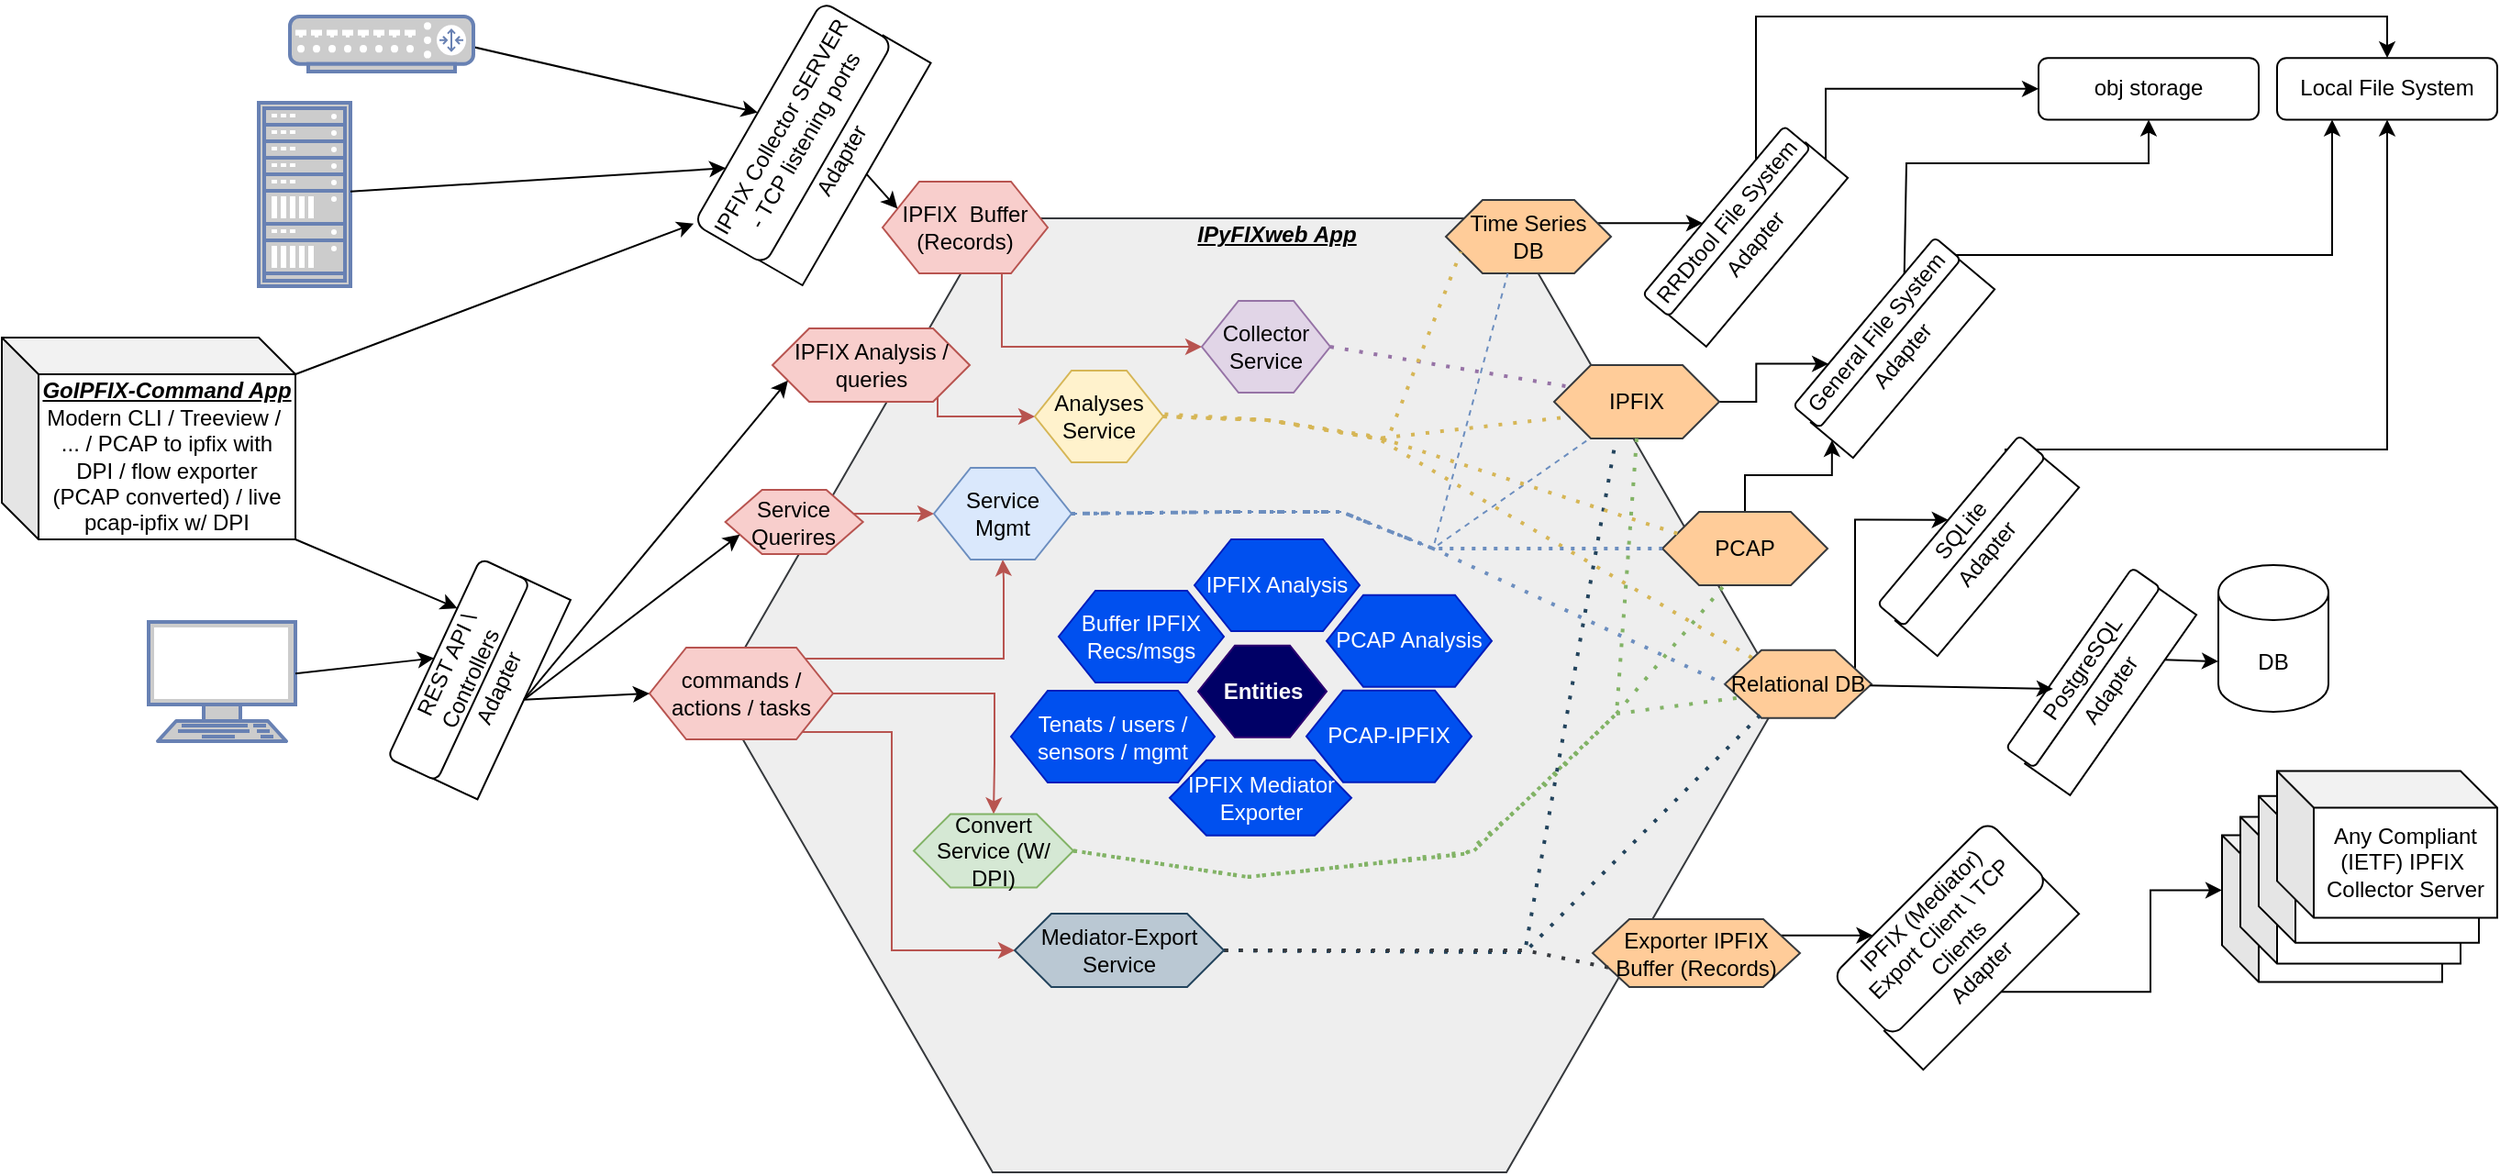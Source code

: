 <mxfile version="27.0.9">
  <diagram name="Page-1" id="kMJhnsyOK0foT4QRPClB">
    <mxGraphModel dx="3084" dy="875" grid="0" gridSize="10" guides="1" tooltips="1" connect="1" arrows="1" fold="1" page="0" pageScale="1" pageWidth="1100" pageHeight="850" math="0" shadow="0">
      <root>
        <mxCell id="0" />
        <mxCell id="1" parent="0" />
        <mxCell id="avQktaAOaLnj6YkO2QqU-61" style="edgeStyle=orthogonalEdgeStyle;rounded=0;orthogonalLoop=1;jettySize=auto;html=1;entryX=0.5;entryY=1;entryDx=0;entryDy=0;exitX=0.5;exitY=1;exitDx=0;exitDy=0;" parent="1" source="avQktaAOaLnj6YkO2QqU-45" target="avQktaAOaLnj6YkO2QqU-50" edge="1">
          <mxGeometry relative="1" as="geometry">
            <mxPoint x="51" y="246.29" as="targetPoint" />
            <Array as="points">
              <mxPoint x="4" y="308" />
              <mxPoint x="2" y="308" />
              <mxPoint x="2" y="246" />
              <mxPoint x="210" y="246" />
            </Array>
          </mxGeometry>
        </mxCell>
        <mxCell id="avQktaAOaLnj6YkO2QqU-56" style="edgeStyle=orthogonalEdgeStyle;rounded=0;orthogonalLoop=1;jettySize=auto;html=1;exitX=0.5;exitY=1;exitDx=0;exitDy=0;entryX=0;entryY=0.5;entryDx=0;entryDy=0;" parent="1" target="avQktaAOaLnj6YkO2QqU-49" edge="1">
          <mxGeometry relative="1" as="geometry">
            <Array as="points">
              <mxPoint x="-129" y="107" />
              <mxPoint x="-96" y="107" />
              <mxPoint x="-96" y="49" />
            </Array>
            <mxPoint x="-128.842" y="140.67" as="sourcePoint" />
            <mxPoint x="13.67" y="46.175" as="targetPoint" />
          </mxGeometry>
        </mxCell>
        <mxCell id="avQktaAOaLnj6YkO2QqU-94" style="edgeStyle=orthogonalEdgeStyle;rounded=0;orthogonalLoop=1;jettySize=auto;html=1;entryX=0.5;entryY=0;entryDx=0;entryDy=0;" parent="1" source="avQktaAOaLnj6YkO2QqU-41" target="avQktaAOaLnj6YkO2QqU-50" edge="1">
          <mxGeometry relative="1" as="geometry">
            <Array as="points">
              <mxPoint x="-134" y="10" />
              <mxPoint x="210" y="10" />
            </Array>
          </mxGeometry>
        </mxCell>
        <mxCell id="avQktaAOaLnj6YkO2QqU-95" style="edgeStyle=orthogonalEdgeStyle;rounded=0;orthogonalLoop=1;jettySize=auto;html=1;entryX=0.5;entryY=1;entryDx=0;entryDy=0;" parent="1" source="avQktaAOaLnj6YkO2QqU-33" target="avQktaAOaLnj6YkO2QqU-49" edge="1">
          <mxGeometry relative="1" as="geometry">
            <Array as="points">
              <mxPoint x="-52" y="90" />
              <mxPoint x="80" y="90" />
            </Array>
          </mxGeometry>
        </mxCell>
        <mxCell id="avQktaAOaLnj6YkO2QqU-55" style="edgeStyle=orthogonalEdgeStyle;rounded=0;orthogonalLoop=1;jettySize=auto;html=1;exitX=0.5;exitY=1;exitDx=0;exitDy=0;entryX=0.25;entryY=1;entryDx=0;entryDy=0;" parent="1" source="avQktaAOaLnj6YkO2QqU-33" target="avQktaAOaLnj6YkO2QqU-50" edge="1">
          <mxGeometry relative="1" as="geometry">
            <Array as="points">
              <mxPoint x="-42" y="140" />
              <mxPoint x="180" y="140" />
            </Array>
          </mxGeometry>
        </mxCell>
        <mxCell id="OZrybYWR_t_4S2gjD-Tn-4" value="" style="shape=hexagon;perimeter=hexagonPerimeter2;whiteSpace=wrap;html=1;fixedSize=1;size=150;fillColor=#eeeeee;strokeColor=#36393d;" parent="1" vertex="1">
          <mxGeometry x="-700" y="120" width="580" height="520" as="geometry" />
        </mxCell>
        <mxCell id="OZrybYWR_t_4S2gjD-Tn-13" value="" style="shape=hexagon;perimeter=hexagonPerimeter2;whiteSpace=wrap;html=1;fixedSize=1;fillColor=#000066;strokeColor=#2d0070;" parent="1" vertex="1">
          <mxGeometry x="-438" y="352.85" width="70" height="50" as="geometry" />
        </mxCell>
        <mxCell id="OZrybYWR_t_4S2gjD-Tn-16" value="&lt;b&gt;&lt;font style=&quot;color: light-dark(rgb(251, 249, 249), rgb(237, 237, 237));&quot;&gt;Entities&lt;/font&gt;&lt;/b&gt;" style="text;html=1;align=center;verticalAlign=middle;resizable=0;points=[];autosize=1;strokeColor=none;fillColor=none;" parent="1" vertex="1">
          <mxGeometry x="-438" y="362.85" width="70" height="30" as="geometry" />
        </mxCell>
        <mxCell id="avQktaAOaLnj6YkO2QqU-76" style="edgeStyle=orthogonalEdgeStyle;rounded=0;orthogonalLoop=1;jettySize=auto;html=1;exitX=0.5;exitY=0;exitDx=0;exitDy=0;entryX=0;entryY=0.5;entryDx=0;entryDy=0;fillColor=#f8cecc;strokeColor=#b85450;" parent="1" source="avQktaAOaLnj6YkO2QqU-4" target="avQktaAOaLnj6YkO2QqU-74" edge="1">
          <mxGeometry relative="1" as="geometry">
            <mxPoint x="-664" y="498.47" as="sourcePoint" />
            <mxPoint x="-632.205" y="300.22" as="targetPoint" />
            <Array as="points">
              <mxPoint x="-658" y="297" />
              <mxPoint x="-659" y="292" />
            </Array>
          </mxGeometry>
        </mxCell>
        <mxCell id="avQktaAOaLnj6YkO2QqU-4" value="Service Querires" style="shape=hexagon;perimeter=hexagonPerimeter2;whiteSpace=wrap;html=1;fixedSize=1;fillColor=#f8cecc;strokeColor=#b85450;" parent="1" vertex="1">
          <mxGeometry x="-695.67" y="268" width="75" height="35" as="geometry" />
        </mxCell>
        <mxCell id="avQktaAOaLnj6YkO2QqU-71" style="edgeStyle=orthogonalEdgeStyle;rounded=0;orthogonalLoop=1;jettySize=auto;html=1;entryX=0;entryY=0.5;entryDx=0;entryDy=0;fillColor=#f8cecc;strokeColor=#b85450;" parent="1" source="avQktaAOaLnj6YkO2QqU-5" target="avQktaAOaLnj6YkO2QqU-64" edge="1">
          <mxGeometry relative="1" as="geometry">
            <Array as="points">
              <mxPoint x="-545" y="190" />
            </Array>
          </mxGeometry>
        </mxCell>
        <mxCell id="avQktaAOaLnj6YkO2QqU-5" value="IPFIX&amp;nbsp; Buffer (Records)" style="shape=hexagon;perimeter=hexagonPerimeter2;whiteSpace=wrap;html=1;fixedSize=1;fillColor=#f8cecc;strokeColor=#b85450;" parent="1" vertex="1">
          <mxGeometry x="-610" y="100" width="90" height="50" as="geometry" />
        </mxCell>
        <mxCell id="avQktaAOaLnj6YkO2QqU-73" style="edgeStyle=orthogonalEdgeStyle;rounded=0;orthogonalLoop=1;jettySize=auto;html=1;fillColor=#f8cecc;strokeColor=#b85450;entryX=0.5;entryY=0;entryDx=0;entryDy=0;" parent="1" source="avQktaAOaLnj6YkO2QqU-6" target="avQktaAOaLnj6YkO2QqU-65" edge="1">
          <mxGeometry relative="1" as="geometry">
            <mxPoint x="-550" y="437" as="targetPoint" />
            <Array as="points">
              <mxPoint x="-549" y="379" />
              <mxPoint x="-549" y="417" />
              <mxPoint x="-549" y="417" />
            </Array>
          </mxGeometry>
        </mxCell>
        <mxCell id="avQktaAOaLnj6YkO2QqU-75" style="edgeStyle=orthogonalEdgeStyle;rounded=0;orthogonalLoop=1;jettySize=auto;html=1;exitX=1;exitY=0.75;exitDx=0;exitDy=0;entryX=0.5;entryY=1;entryDx=0;entryDy=0;fillColor=#f8cecc;strokeColor=#b85450;" parent="1" source="avQktaAOaLnj6YkO2QqU-6" target="avQktaAOaLnj6YkO2QqU-74" edge="1">
          <mxGeometry relative="1" as="geometry">
            <Array as="points">
              <mxPoint x="-660" y="389" />
              <mxPoint x="-660" y="360" />
              <mxPoint x="-544" y="360" />
              <mxPoint x="-544" y="317" />
            </Array>
          </mxGeometry>
        </mxCell>
        <mxCell id="rK8iww0qkZ8jp0wnqtzm-5" style="edgeStyle=orthogonalEdgeStyle;rounded=0;orthogonalLoop=1;jettySize=auto;html=1;entryX=0;entryY=0.5;entryDx=0;entryDy=0;fillColor=#f8cecc;strokeColor=#b85450;" parent="1" source="avQktaAOaLnj6YkO2QqU-6" target="rK8iww0qkZ8jp0wnqtzm-2" edge="1">
          <mxGeometry relative="1" as="geometry">
            <Array as="points">
              <mxPoint x="-605" y="400" />
              <mxPoint x="-605" y="519" />
            </Array>
          </mxGeometry>
        </mxCell>
        <mxCell id="avQktaAOaLnj6YkO2QqU-6" value="commands / actions / tasks" style="shape=hexagon;perimeter=hexagonPerimeter2;whiteSpace=wrap;html=1;fixedSize=1;fillColor=#f8cecc;strokeColor=#b85450;" parent="1" vertex="1">
          <mxGeometry x="-737" y="354" width="100" height="50" as="geometry" />
        </mxCell>
        <mxCell id="avQktaAOaLnj6YkO2QqU-72" style="edgeStyle=orthogonalEdgeStyle;rounded=0;orthogonalLoop=1;jettySize=auto;html=1;fillColor=#f8cecc;strokeColor=#b85450;entryX=0;entryY=0.5;entryDx=0;entryDy=0;" parent="1" source="avQktaAOaLnj6YkO2QqU-7" target="avQktaAOaLnj6YkO2QqU-63" edge="1">
          <mxGeometry relative="1" as="geometry">
            <Array as="points">
              <mxPoint x="-580" y="228" />
            </Array>
          </mxGeometry>
        </mxCell>
        <mxCell id="avQktaAOaLnj6YkO2QqU-7" value="IPFIX Analysis / queries" style="shape=hexagon;perimeter=hexagonPerimeter2;whiteSpace=wrap;html=1;fixedSize=1;fillColor=#f8cecc;strokeColor=#b85450;" parent="1" vertex="1">
          <mxGeometry x="-670" y="180" width="107.5" height="40" as="geometry" />
        </mxCell>
        <mxCell id="avQktaAOaLnj6YkO2QqU-10" value="" style="group;rotation=0;strokeColor=none;" parent="1" connectable="0" vertex="1">
          <mxGeometry x="-870.003" y="309.999" width="90.355" height="127.709" as="geometry" />
        </mxCell>
        <mxCell id="avQktaAOaLnj6YkO2QqU-8" value="Adapter" style="rounded=0;whiteSpace=wrap;html=1;rotation=-65;" parent="avQktaAOaLnj6YkO2QqU-10" vertex="1">
          <mxGeometry x="-9" y="51" width="120" height="30" as="geometry" />
        </mxCell>
        <mxCell id="avQktaAOaLnj6YkO2QqU-9" value="REST API \ Controllers&amp;nbsp;" style="rounded=1;whiteSpace=wrap;html=1;rotation=-65;" parent="avQktaAOaLnj6YkO2QqU-10" vertex="1">
          <mxGeometry x="-30.98" y="41.18" width="120" height="29.66" as="geometry" />
        </mxCell>
        <mxCell id="avQktaAOaLnj6YkO2QqU-11" value="" style="endArrow=classic;html=1;rounded=0;exitX=0.5;exitY=1;exitDx=0;exitDy=0;entryX=0;entryY=0.5;entryDx=0;entryDy=0;" parent="1" source="avQktaAOaLnj6YkO2QqU-8" target="avQktaAOaLnj6YkO2QqU-6" edge="1">
          <mxGeometry width="50" height="50" relative="1" as="geometry">
            <mxPoint x="-470" y="360" as="sourcePoint" />
            <mxPoint x="-420" y="310" as="targetPoint" />
          </mxGeometry>
        </mxCell>
        <mxCell id="avQktaAOaLnj6YkO2QqU-12" value="" style="endArrow=classic;html=1;rounded=0;entryX=0;entryY=0.75;entryDx=0;entryDy=0;exitX=0.5;exitY=1;exitDx=0;exitDy=0;" parent="1" source="avQktaAOaLnj6YkO2QqU-8" target="avQktaAOaLnj6YkO2QqU-7" edge="1">
          <mxGeometry width="50" height="50" relative="1" as="geometry">
            <mxPoint x="-470" y="360" as="sourcePoint" />
            <mxPoint x="-420" y="310" as="targetPoint" />
          </mxGeometry>
        </mxCell>
        <mxCell id="avQktaAOaLnj6YkO2QqU-13" value="" style="endArrow=classic;html=1;rounded=0;entryX=0;entryY=0.75;entryDx=0;entryDy=0;exitX=0.5;exitY=1;exitDx=0;exitDy=0;" parent="1" source="avQktaAOaLnj6YkO2QqU-8" target="avQktaAOaLnj6YkO2QqU-4" edge="1">
          <mxGeometry width="50" height="50" relative="1" as="geometry">
            <mxPoint x="-803" y="380" as="sourcePoint" />
            <mxPoint x="-420" y="310" as="targetPoint" />
          </mxGeometry>
        </mxCell>
        <mxCell id="avQktaAOaLnj6YkO2QqU-17" value="" style="group;rotation=30;strokeColor=none;" parent="1" connectable="0" vertex="1">
          <mxGeometry x="-680.65" y="22.42" width="91.96" height="120.67" as="geometry" />
        </mxCell>
        <mxCell id="avQktaAOaLnj6YkO2QqU-15" value="Adapter" style="rounded=0;whiteSpace=wrap;html=1;rotation=-60;" parent="avQktaAOaLnj6YkO2QqU-17" vertex="1">
          <mxGeometry x="-20.985" y="51.001" width="139.901" height="30.0" as="geometry" />
        </mxCell>
        <mxCell id="avQktaAOaLnj6YkO2QqU-16" value="IPFIX Collector SERVER - TCP listening ports" style="rounded=1;whiteSpace=wrap;html=1;rotation=-60;" parent="avQktaAOaLnj6YkO2QqU-17" vertex="1">
          <mxGeometry x="-47.94" y="28.75" width="139.9" height="44.63" as="geometry" />
        </mxCell>
        <mxCell id="avQktaAOaLnj6YkO2QqU-19" value="" style="endArrow=classic;html=1;rounded=0;exitX=1;exitY=0.5;exitDx=0;exitDy=0;exitPerimeter=0;entryX=0.5;entryY=0;entryDx=0;entryDy=0;" parent="1" target="avQktaAOaLnj6YkO2QqU-16" edge="1">
          <mxGeometry width="50" height="50" relative="1" as="geometry">
            <mxPoint x="-840.0" y="25" as="sourcePoint" />
            <mxPoint x="-650" y="280" as="targetPoint" />
          </mxGeometry>
        </mxCell>
        <mxCell id="avQktaAOaLnj6YkO2QqU-20" value="" style="fontColor=#0066CC;verticalAlign=top;verticalLabelPosition=bottom;labelPosition=center;align=center;html=1;outlineConnect=0;fillColor=#CCCCCC;strokeColor=#6881B3;gradientColor=none;gradientDirection=north;strokeWidth=2;shape=mxgraph.networks.rack;" parent="1" vertex="1">
          <mxGeometry x="-950" y="57" width="50" height="100" as="geometry" />
        </mxCell>
        <mxCell id="avQktaAOaLnj6YkO2QqU-21" value="" style="endArrow=classic;html=1;rounded=0;entryX=0.25;entryY=0;entryDx=0;entryDy=0;" parent="1" source="avQktaAOaLnj6YkO2QqU-20" target="avQktaAOaLnj6YkO2QqU-16" edge="1">
          <mxGeometry width="50" height="50" relative="1" as="geometry">
            <mxPoint x="-700" y="330" as="sourcePoint" />
            <mxPoint x="-650" y="280" as="targetPoint" />
          </mxGeometry>
        </mxCell>
        <mxCell id="avQktaAOaLnj6YkO2QqU-22" value="" style="fontColor=#0066CC;verticalAlign=top;verticalLabelPosition=bottom;labelPosition=center;align=center;html=1;outlineConnect=0;fillColor=#CCCCCC;strokeColor=#6881B3;gradientColor=none;gradientDirection=north;strokeWidth=2;shape=mxgraph.networks.terminal;" parent="1" vertex="1">
          <mxGeometry x="-1010" y="340" width="80" height="65" as="geometry" />
        </mxCell>
        <mxCell id="avQktaAOaLnj6YkO2QqU-23" value="" style="endArrow=classic;html=1;rounded=0;entryX=0.5;entryY=0;entryDx=0;entryDy=0;" parent="1" source="avQktaAOaLnj6YkO2QqU-22" target="avQktaAOaLnj6YkO2QqU-9" edge="1">
          <mxGeometry width="50" height="50" relative="1" as="geometry">
            <mxPoint x="-700" y="330" as="sourcePoint" />
            <mxPoint x="-650" y="280" as="targetPoint" />
          </mxGeometry>
        </mxCell>
        <mxCell id="avQktaAOaLnj6YkO2QqU-24" value="" style="endArrow=classic;html=1;rounded=0;exitX=0.5;exitY=1;exitDx=0;exitDy=0;entryX=0;entryY=0.25;entryDx=0;entryDy=0;" parent="1" source="avQktaAOaLnj6YkO2QqU-15" target="avQktaAOaLnj6YkO2QqU-5" edge="1">
          <mxGeometry width="50" height="50" relative="1" as="geometry">
            <mxPoint x="-700" y="330" as="sourcePoint" />
            <mxPoint x="-650" y="280" as="targetPoint" />
          </mxGeometry>
        </mxCell>
        <mxCell id="avQktaAOaLnj6YkO2QqU-25" value="&lt;b&gt;&lt;u&gt;&lt;i&gt;GoIPFIX-Command App&lt;/i&gt;&lt;/u&gt;&lt;/b&gt; Modern CLI / Treeview /&amp;nbsp;&lt;div&gt;... / PCAP to ipfix with DPI / flow exporter (PCAP converted) / live pcap-ipfix w/ DPI&lt;/div&gt;" style="shape=cube;whiteSpace=wrap;html=1;boundedLbl=1;backgroundOutline=1;darkOpacity=0.05;darkOpacity2=0.1;" parent="1" vertex="1">
          <mxGeometry x="-1090" y="185" width="160" height="110" as="geometry" />
        </mxCell>
        <mxCell id="avQktaAOaLnj6YkO2QqU-26" value="" style="endArrow=classic;html=1;rounded=0;exitX=1;exitY=1;exitDx=0;exitDy=0;exitPerimeter=0;entryX=0.75;entryY=0;entryDx=0;entryDy=0;" parent="1" source="avQktaAOaLnj6YkO2QqU-25" target="avQktaAOaLnj6YkO2QqU-9" edge="1">
          <mxGeometry width="50" height="50" relative="1" as="geometry">
            <mxPoint x="-700" y="330" as="sourcePoint" />
            <mxPoint x="-650" y="280" as="targetPoint" />
          </mxGeometry>
        </mxCell>
        <mxCell id="avQktaAOaLnj6YkO2QqU-27" value="" style="endArrow=classic;html=1;rounded=0;exitX=0;exitY=0;exitDx=160;exitDy=20;exitPerimeter=0;entryX=0;entryY=0;entryDx=0;entryDy=0;" parent="1" source="avQktaAOaLnj6YkO2QqU-25" target="avQktaAOaLnj6YkO2QqU-16" edge="1">
          <mxGeometry width="50" height="50" relative="1" as="geometry">
            <mxPoint x="-700" y="330" as="sourcePoint" />
            <mxPoint x="-650" y="280" as="targetPoint" />
          </mxGeometry>
        </mxCell>
        <mxCell id="avQktaAOaLnj6YkO2QqU-47" style="edgeStyle=orthogonalEdgeStyle;rounded=0;orthogonalLoop=1;jettySize=auto;html=1;entryX=0.5;entryY=0;entryDx=0;entryDy=0;" parent="1" source="avQktaAOaLnj6YkO2QqU-28" target="avQktaAOaLnj6YkO2QqU-46" edge="1">
          <mxGeometry relative="1" as="geometry">
            <Array as="points">
              <mxPoint x="-80" y="284" />
            </Array>
          </mxGeometry>
        </mxCell>
        <mxCell id="avQktaAOaLnj6YkO2QqU-43" style="edgeStyle=orthogonalEdgeStyle;rounded=0;orthogonalLoop=1;jettySize=auto;html=1;" parent="1" source="avQktaAOaLnj6YkO2QqU-29" target="avQktaAOaLnj6YkO2QqU-42" edge="1">
          <mxGeometry relative="1" as="geometry">
            <Array as="points">
              <mxPoint x="-200" y="120" />
              <mxPoint x="-200" y="120" />
            </Array>
          </mxGeometry>
        </mxCell>
        <mxCell id="avQktaAOaLnj6YkO2QqU-28" value="Relational DB" style="shape=hexagon;perimeter=hexagonPerimeter2;whiteSpace=wrap;html=1;fixedSize=1;fillColor=#ffcc99;strokeColor=#36393d;" parent="1" vertex="1">
          <mxGeometry x="-151" y="355.35" width="80" height="37" as="geometry" />
        </mxCell>
        <mxCell id="avQktaAOaLnj6YkO2QqU-29" value="Time Series&lt;div&gt;DB&lt;/div&gt;" style="shape=hexagon;perimeter=hexagonPerimeter2;whiteSpace=wrap;html=1;fixedSize=1;fillColor=#ffcc99;strokeColor=#36393d;" parent="1" vertex="1">
          <mxGeometry x="-303" y="110" width="90" height="40" as="geometry" />
        </mxCell>
        <mxCell id="avQktaAOaLnj6YkO2QqU-39" style="edgeStyle=orthogonalEdgeStyle;rounded=0;orthogonalLoop=1;jettySize=auto;html=1;entryX=0.25;entryY=0;entryDx=0;entryDy=0;" parent="1" source="avQktaAOaLnj6YkO2QqU-30" target="avQktaAOaLnj6YkO2QqU-34" edge="1">
          <mxGeometry relative="1" as="geometry" />
        </mxCell>
        <mxCell id="avQktaAOaLnj6YkO2QqU-30" value="IPFIX" style="shape=hexagon;perimeter=hexagonPerimeter2;whiteSpace=wrap;html=1;fixedSize=1;fillColor=#ffcc99;strokeColor=#36393d;" parent="1" vertex="1">
          <mxGeometry x="-244" y="200" width="90" height="40" as="geometry" />
        </mxCell>
        <mxCell id="avQktaAOaLnj6YkO2QqU-37" style="edgeStyle=orthogonalEdgeStyle;rounded=0;orthogonalLoop=1;jettySize=auto;html=1;entryX=0;entryY=0.5;entryDx=0;entryDy=0;" parent="1" source="avQktaAOaLnj6YkO2QqU-31" target="avQktaAOaLnj6YkO2QqU-33" edge="1">
          <mxGeometry relative="1" as="geometry">
            <mxPoint x="-60" y="220" as="targetPoint" />
          </mxGeometry>
        </mxCell>
        <mxCell id="avQktaAOaLnj6YkO2QqU-31" value="PCAP" style="shape=hexagon;perimeter=hexagonPerimeter2;whiteSpace=wrap;html=1;fixedSize=1;fillColor=#ffcc99;strokeColor=#36393d;" parent="1" vertex="1">
          <mxGeometry x="-185" y="280" width="90" height="40" as="geometry" />
        </mxCell>
        <mxCell id="avQktaAOaLnj6YkO2QqU-40" value="" style="group;rotation=15;strokeColor=none;" parent="1" connectable="0" vertex="1">
          <mxGeometry x="-186.003" y="66.289" width="90.355" height="127.709" as="geometry" />
        </mxCell>
        <mxCell id="avQktaAOaLnj6YkO2QqU-41" value="Adapter" style="rounded=0;whiteSpace=wrap;html=1;rotation=-50;" parent="avQktaAOaLnj6YkO2QqU-40" vertex="1">
          <mxGeometry x="-8" y="53" width="120" height="30" as="geometry" />
        </mxCell>
        <mxCell id="avQktaAOaLnj6YkO2QqU-42" value="RRDtool File System" style="rounded=1;whiteSpace=wrap;html=1;rotation=-50;" parent="avQktaAOaLnj6YkO2QqU-40" vertex="1">
          <mxGeometry x="-24" y="46" width="120" height="18.66" as="geometry" />
        </mxCell>
        <mxCell id="avQktaAOaLnj6YkO2QqU-32" value="" style="group;rotation=15;strokeColor=none;" parent="1" connectable="0" vertex="1">
          <mxGeometry x="-104.003" y="126.999" width="90.355" height="127.709" as="geometry" />
        </mxCell>
        <mxCell id="avQktaAOaLnj6YkO2QqU-33" value="Adapter" style="rounded=0;whiteSpace=wrap;html=1;rotation=-50;" parent="avQktaAOaLnj6YkO2QqU-32" vertex="1">
          <mxGeometry x="-10" y="53" width="120" height="30" as="geometry" />
        </mxCell>
        <mxCell id="avQktaAOaLnj6YkO2QqU-34" value="General File System" style="rounded=1;whiteSpace=wrap;html=1;rotation=-50;" parent="avQktaAOaLnj6YkO2QqU-32" vertex="1">
          <mxGeometry x="-24" y="46" width="120" height="18.66" as="geometry" />
        </mxCell>
        <mxCell id="avQktaAOaLnj6YkO2QqU-44" value="" style="group;rotation=15;strokeColor=none;" parent="1" connectable="0" vertex="1">
          <mxGeometry x="-58.003" y="234.999" width="90.355" height="127.709" as="geometry" />
        </mxCell>
        <mxCell id="avQktaAOaLnj6YkO2QqU-45" value="Adapter" style="rounded=0;whiteSpace=wrap;html=1;rotation=-50;" parent="avQktaAOaLnj6YkO2QqU-44" vertex="1">
          <mxGeometry x="-10" y="53" width="120" height="30" as="geometry" />
        </mxCell>
        <mxCell id="avQktaAOaLnj6YkO2QqU-46" value="SQLite" style="rounded=1;whiteSpace=wrap;html=1;rotation=-50;" parent="avQktaAOaLnj6YkO2QqU-44" vertex="1">
          <mxGeometry x="-24" y="46" width="120" height="18.66" as="geometry" />
        </mxCell>
        <mxCell id="avQktaAOaLnj6YkO2QqU-49" value="&lt;div&gt;&lt;span style=&quot;background-color: transparent; color: light-dark(rgb(0, 0, 0), rgb(255, 255, 255));&quot;&gt;obj storage&lt;/span&gt;&lt;/div&gt;" style="rounded=1;whiteSpace=wrap;html=1;" parent="1" vertex="1">
          <mxGeometry x="20" y="32.58" width="120" height="33.71" as="geometry" />
        </mxCell>
        <mxCell id="avQktaAOaLnj6YkO2QqU-50" value="Local File System" style="rounded=1;whiteSpace=wrap;html=1;" parent="1" vertex="1">
          <mxGeometry x="150" y="32.58" width="120" height="33.71" as="geometry" />
        </mxCell>
        <mxCell id="avQktaAOaLnj6YkO2QqU-63" value="Analyses Service" style="shape=hexagon;perimeter=hexagonPerimeter2;whiteSpace=wrap;html=1;fixedSize=1;fillColor=#fff2cc;strokeColor=#d6b656;" parent="1" vertex="1">
          <mxGeometry x="-527" y="203" width="70" height="50" as="geometry" />
        </mxCell>
        <mxCell id="avQktaAOaLnj6YkO2QqU-64" value="Collector Service" style="shape=hexagon;perimeter=hexagonPerimeter2;whiteSpace=wrap;html=1;fixedSize=1;fillColor=#e1d5e7;strokeColor=#9673a6;" parent="1" vertex="1">
          <mxGeometry x="-436" y="165" width="70" height="50" as="geometry" />
        </mxCell>
        <mxCell id="avQktaAOaLnj6YkO2QqU-65" value="Convert Service (W/ DPI)" style="shape=hexagon;perimeter=hexagonPerimeter2;whiteSpace=wrap;html=1;fixedSize=1;fillColor=#d5e8d4;strokeColor=#82b366;" parent="1" vertex="1">
          <mxGeometry x="-593" y="444.71" width="87" height="40" as="geometry" />
        </mxCell>
        <mxCell id="avQktaAOaLnj6YkO2QqU-67" value="Buffer IPFIX Recs/msgs" style="shape=hexagon;perimeter=hexagonPerimeter2;whiteSpace=wrap;html=1;fixedSize=1;fillColor=#0050ef;strokeColor=#001DBC;fontColor=#ffffff;" parent="1" vertex="1">
          <mxGeometry x="-514" y="323" width="90" height="50" as="geometry" />
        </mxCell>
        <mxCell id="avQktaAOaLnj6YkO2QqU-68" value="IPFIX Analysis" style="shape=hexagon;perimeter=hexagonPerimeter2;whiteSpace=wrap;html=1;fixedSize=1;fillColor=#0050ef;strokeColor=#001DBC;fontColor=#ffffff;" parent="1" vertex="1">
          <mxGeometry x="-440" y="295" width="90" height="50" as="geometry" />
        </mxCell>
        <mxCell id="avQktaAOaLnj6YkO2QqU-69" value="PCAP-IPFIX" style="shape=hexagon;perimeter=hexagonPerimeter2;whiteSpace=wrap;html=1;fixedSize=1;fillColor=#0050ef;strokeColor=#001DBC;fontColor=#ffffff;" parent="1" vertex="1">
          <mxGeometry x="-379" y="377.35" width="90" height="50" as="geometry" />
        </mxCell>
        <mxCell id="avQktaAOaLnj6YkO2QqU-74" value="Service Mgmt" style="shape=hexagon;perimeter=hexagonPerimeter2;whiteSpace=wrap;html=1;fixedSize=1;fillColor=#dae8fc;strokeColor=#6c8ebf;" parent="1" vertex="1">
          <mxGeometry x="-582" y="256" width="75" height="50" as="geometry" />
        </mxCell>
        <mxCell id="avQktaAOaLnj6YkO2QqU-83" value="" style="endArrow=none;dashed=1;html=1;dashPattern=1 3;strokeWidth=2;rounded=0;exitX=1;exitY=0.5;exitDx=0;exitDy=0;entryX=0;entryY=0.25;entryDx=0;entryDy=0;fillColor=#e1d5e7;strokeColor=#9673a6;" parent="1" source="avQktaAOaLnj6YkO2QqU-64" target="avQktaAOaLnj6YkO2QqU-30" edge="1">
          <mxGeometry width="50" height="50" relative="1" as="geometry">
            <mxPoint x="-350" y="290" as="sourcePoint" />
            <mxPoint x="-300" y="240" as="targetPoint" />
            <Array as="points" />
          </mxGeometry>
        </mxCell>
        <mxCell id="avQktaAOaLnj6YkO2QqU-86" value="" style="endArrow=none;dashed=1;html=1;dashPattern=1 3;strokeWidth=2;rounded=0;entryX=0;entryY=0.75;entryDx=0;entryDy=0;fillColor=#fff2cc;strokeColor=#d6b656;exitX=1.01;exitY=0.475;exitDx=0;exitDy=0;exitPerimeter=0;" parent="1" source="avQktaAOaLnj6YkO2QqU-63" target="avQktaAOaLnj6YkO2QqU-29" edge="1">
          <mxGeometry width="50" height="50" relative="1" as="geometry">
            <mxPoint x="-480" y="220" as="sourcePoint" />
            <mxPoint x="-230" y="190" as="targetPoint" />
            <Array as="points">
              <mxPoint x="-400" y="230" />
              <mxPoint x="-335" y="241" />
            </Array>
          </mxGeometry>
        </mxCell>
        <mxCell id="avQktaAOaLnj6YkO2QqU-87" value="Tenats / users / sensors / mgmt" style="shape=hexagon;perimeter=hexagonPerimeter2;whiteSpace=wrap;html=1;fixedSize=1;fillColor=#0050ef;strokeColor=#001DBC;fontColor=#ffffff;" parent="1" vertex="1">
          <mxGeometry x="-540" y="377.5" width="111" height="50" as="geometry" />
        </mxCell>
        <mxCell id="avQktaAOaLnj6YkO2QqU-88" value="" style="endArrow=none;dashed=1;html=1;dashPattern=1 3;strokeWidth=2;rounded=0;exitX=1;exitY=0.5;exitDx=0;exitDy=0;entryX=0;entryY=0.75;entryDx=0;entryDy=0;fillColor=#fff2cc;strokeColor=#d6b656;" parent="1" source="avQktaAOaLnj6YkO2QqU-63" target="avQktaAOaLnj6YkO2QqU-30" edge="1">
          <mxGeometry width="50" height="50" relative="1" as="geometry">
            <mxPoint x="-400" y="390" as="sourcePoint" />
            <mxPoint x="-350" y="340" as="targetPoint" />
            <Array as="points">
              <mxPoint x="-400" y="230" />
              <mxPoint x="-340" y="240" />
            </Array>
          </mxGeometry>
        </mxCell>
        <mxCell id="avQktaAOaLnj6YkO2QqU-89" value="" style="endArrow=none;dashed=1;html=1;dashPattern=1 3;strokeWidth=2;rounded=0;entryX=1;entryY=0.5;entryDx=0;entryDy=0;exitX=0.185;exitY=0.112;exitDx=0;exitDy=0;fillColor=#fff2cc;strokeColor=#d6b656;exitPerimeter=0;" parent="1" source="avQktaAOaLnj6YkO2QqU-28" target="avQktaAOaLnj6YkO2QqU-63" edge="1">
          <mxGeometry width="50" height="50" relative="1" as="geometry">
            <mxPoint x="-300" y="330" as="sourcePoint" />
            <mxPoint x="-250" y="280" as="targetPoint" />
            <Array as="points">
              <mxPoint x="-340" y="240" />
              <mxPoint x="-400" y="230" />
            </Array>
          </mxGeometry>
        </mxCell>
        <mxCell id="avQktaAOaLnj6YkO2QqU-91" value="" style="endArrow=none;dashed=1;html=1;dashPattern=1 3;strokeWidth=2;rounded=0;exitX=1;exitY=0.5;exitDx=0;exitDy=0;entryX=0;entryY=0.75;entryDx=0;entryDy=0;fillColor=#d5e8d4;strokeColor=#82b366;" parent="1" source="avQktaAOaLnj6YkO2QqU-65" target="avQktaAOaLnj6YkO2QqU-28" edge="1">
          <mxGeometry width="50" height="50" relative="1" as="geometry">
            <mxPoint x="-470" y="340" as="sourcePoint" />
            <mxPoint x="-420" y="290" as="targetPoint" />
            <Array as="points">
              <mxPoint x="-410" y="479" />
              <mxPoint x="-288" y="465" />
              <mxPoint x="-210" y="390" />
            </Array>
          </mxGeometry>
        </mxCell>
        <mxCell id="avQktaAOaLnj6YkO2QqU-92" value="" style="endArrow=none;dashed=1;html=1;dashPattern=1 3;strokeWidth=2;rounded=0;entryX=0.375;entryY=1;entryDx=0;entryDy=0;exitX=1;exitY=0.5;exitDx=0;exitDy=0;fillColor=#d5e8d4;strokeColor=#82b366;" parent="1" source="avQktaAOaLnj6YkO2QqU-65" target="avQktaAOaLnj6YkO2QqU-31" edge="1">
          <mxGeometry width="50" height="50" relative="1" as="geometry">
            <mxPoint x="-282" y="410" as="sourcePoint" />
            <mxPoint x="-232" y="360" as="targetPoint" />
            <Array as="points">
              <mxPoint x="-412" y="479" />
              <mxPoint x="-293" y="467" />
              <mxPoint x="-249" y="429" />
              <mxPoint x="-210" y="390" />
            </Array>
          </mxGeometry>
        </mxCell>
        <mxCell id="avQktaAOaLnj6YkO2QqU-93" value="" style="endArrow=none;dashed=1;html=1;dashPattern=1 3;strokeWidth=2;rounded=0;exitX=0.5;exitY=1;exitDx=0;exitDy=0;entryX=1;entryY=0.5;entryDx=0;entryDy=0;fillColor=#d5e8d4;strokeColor=#82b366;" parent="1" source="avQktaAOaLnj6YkO2QqU-30" target="avQktaAOaLnj6YkO2QqU-65" edge="1">
          <mxGeometry width="50" height="50" relative="1" as="geometry">
            <mxPoint x="-470" y="340" as="sourcePoint" />
            <mxPoint x="-420" y="290" as="targetPoint" />
            <Array as="points">
              <mxPoint x="-210" y="390" />
              <mxPoint x="-289" y="466" />
              <mxPoint x="-411" y="479" />
            </Array>
          </mxGeometry>
        </mxCell>
        <mxCell id="avQktaAOaLnj6YkO2QqU-96" value="" style="endArrow=none;dashed=1;html=1;dashPattern=1 3;strokeWidth=2;rounded=0;exitX=1;exitY=0.5;exitDx=0;exitDy=0;entryX=0;entryY=0.5;entryDx=0;entryDy=0;fillColor=#dae8fc;strokeColor=#6c8ebf;" parent="1" source="avQktaAOaLnj6YkO2QqU-74" target="avQktaAOaLnj6YkO2QqU-28" edge="1">
          <mxGeometry width="50" height="50" relative="1" as="geometry">
            <mxPoint x="-390" y="340" as="sourcePoint" />
            <mxPoint x="-340" y="290" as="targetPoint" />
            <Array as="points">
              <mxPoint x="-420" y="280" />
              <mxPoint x="-360" y="280" />
              <mxPoint x="-310" y="300" />
            </Array>
          </mxGeometry>
        </mxCell>
        <mxCell id="avQktaAOaLnj6YkO2QqU-97" value="" style="endArrow=none;dashed=1;html=1;strokeWidth=2;rounded=0;exitX=1;exitY=0.5;exitDx=0;exitDy=0;entryX=0;entryY=0.5;entryDx=0;entryDy=0;fillColor=#dae8fc;strokeColor=#6c8ebf;dashPattern=1 2;" parent="1" source="avQktaAOaLnj6YkO2QqU-74" target="avQktaAOaLnj6YkO2QqU-31" edge="1">
          <mxGeometry width="50" height="50" relative="1" as="geometry">
            <mxPoint x="-620" y="220" as="sourcePoint" />
            <mxPoint x="-570" y="170" as="targetPoint" />
            <Array as="points">
              <mxPoint x="-420" y="280" />
              <mxPoint x="-360" y="280" />
              <mxPoint x="-310" y="300" />
            </Array>
          </mxGeometry>
        </mxCell>
        <mxCell id="avQktaAOaLnj6YkO2QqU-98" value="" style="endArrow=none;dashed=1;html=1;rounded=0;entryX=0.375;entryY=1;entryDx=0;entryDy=0;exitX=1;exitY=0.5;exitDx=0;exitDy=0;fillColor=#dae8fc;strokeColor=#6c8ebf;" parent="1" source="avQktaAOaLnj6YkO2QqU-74" target="avQktaAOaLnj6YkO2QqU-29" edge="1">
          <mxGeometry width="50" height="50" relative="1" as="geometry">
            <mxPoint x="-320" y="180" as="sourcePoint" />
            <mxPoint x="-270" y="130" as="targetPoint" />
            <Array as="points">
              <mxPoint x="-420" y="280" />
              <mxPoint x="-360" y="280" />
              <mxPoint x="-310" y="300" />
            </Array>
          </mxGeometry>
        </mxCell>
        <mxCell id="avQktaAOaLnj6YkO2QqU-99" value="" style="endArrow=none;dashed=1;html=1;rounded=0;entryX=0.2;entryY=1.025;entryDx=0;entryDy=0;entryPerimeter=0;exitX=1;exitY=0.5;exitDx=0;exitDy=0;fillColor=#dae8fc;strokeColor=#6c8ebf;" parent="1" source="avQktaAOaLnj6YkO2QqU-74" target="avQktaAOaLnj6YkO2QqU-30" edge="1">
          <mxGeometry width="50" height="50" relative="1" as="geometry">
            <mxPoint x="-440" y="290" as="sourcePoint" />
            <mxPoint x="-390" y="240" as="targetPoint" />
            <Array as="points">
              <mxPoint x="-420" y="280" />
              <mxPoint x="-360" y="280" />
              <mxPoint x="-310" y="300" />
            </Array>
          </mxGeometry>
        </mxCell>
        <mxCell id="avQktaAOaLnj6YkO2QqU-100" value="PCAP Analysis" style="shape=hexagon;perimeter=hexagonPerimeter2;whiteSpace=wrap;html=1;fixedSize=1;fillColor=#0050ef;strokeColor=#001DBC;fontColor=#ffffff;" parent="1" vertex="1">
          <mxGeometry x="-368" y="325.35" width="90" height="50" as="geometry" />
        </mxCell>
        <mxCell id="rK8iww0qkZ8jp0wnqtzm-1" value="IPFIX Mediator&lt;div&gt;&lt;font style=&quot;color: rgb(255, 255, 255);&quot;&gt;Exporter&lt;/font&gt;&lt;/div&gt;" style="shape=hexagon;perimeter=hexagonPerimeter2;whiteSpace=wrap;html=1;fixedSize=1;fillColor=#0050ef;strokeColor=#001DBC;fontColor=#ffffff;" parent="1" vertex="1">
          <mxGeometry x="-453.5" y="415.35" width="99" height="41" as="geometry" />
        </mxCell>
        <mxCell id="rK8iww0qkZ8jp0wnqtzm-2" value="Mediator-Export Service" style="shape=hexagon;perimeter=hexagonPerimeter2;whiteSpace=wrap;html=1;fixedSize=1;fillColor=#bac8d3;strokeColor=#23445d;" parent="1" vertex="1">
          <mxGeometry x="-538" y="499" width="114" height="40" as="geometry" />
        </mxCell>
        <mxCell id="rK8iww0qkZ8jp0wnqtzm-3" value="" style="endArrow=none;dashed=1;html=1;dashPattern=1 3;strokeWidth=2;rounded=0;entryX=0.375;entryY=1;entryDx=0;entryDy=0;exitX=1;exitY=0.5;exitDx=0;exitDy=0;fillColor=#bac8d3;strokeColor=#23445d;" parent="1" source="rK8iww0qkZ8jp0wnqtzm-2" target="avQktaAOaLnj6YkO2QqU-30" edge="1">
          <mxGeometry width="50" height="50" relative="1" as="geometry">
            <mxPoint x="-269" y="297.27" as="sourcePoint" />
            <mxPoint x="-219" y="247.27" as="targetPoint" />
            <Array as="points">
              <mxPoint x="-260" y="520" />
            </Array>
          </mxGeometry>
        </mxCell>
        <mxCell id="rK8iww0qkZ8jp0wnqtzm-4" value="" style="endArrow=none;dashed=1;html=1;dashPattern=1 3;strokeWidth=2;rounded=0;entryX=0.242;entryY=0.957;entryDx=0;entryDy=0;entryPerimeter=0;exitX=1;exitY=0.5;exitDx=0;exitDy=0;fillColor=#bac8d3;strokeColor=#23445d;" parent="1" source="rK8iww0qkZ8jp0wnqtzm-2" target="avQktaAOaLnj6YkO2QqU-28" edge="1">
          <mxGeometry width="50" height="50" relative="1" as="geometry">
            <mxPoint x="-197" y="453.35" as="sourcePoint" />
            <mxPoint x="-147" y="403.35" as="targetPoint" />
            <Array as="points">
              <mxPoint x="-260" y="520" />
            </Array>
          </mxGeometry>
        </mxCell>
        <mxCell id="rK8iww0qkZ8jp0wnqtzm-11" style="edgeStyle=orthogonalEdgeStyle;rounded=0;orthogonalLoop=1;jettySize=auto;html=1;" parent="1" source="rK8iww0qkZ8jp0wnqtzm-6" target="rK8iww0qkZ8jp0wnqtzm-9" edge="1">
          <mxGeometry relative="1" as="geometry">
            <Array as="points">
              <mxPoint x="-80" y="521" />
              <mxPoint x="-80" y="521" />
            </Array>
          </mxGeometry>
        </mxCell>
        <mxCell id="rK8iww0qkZ8jp0wnqtzm-6" value="Exporter IPFIX Buffer (Records)" style="shape=hexagon;perimeter=hexagonPerimeter2;whiteSpace=wrap;html=1;fixedSize=1;fillColor=#ffcc99;strokeColor=#36393d;" parent="1" vertex="1">
          <mxGeometry x="-223" y="502" width="113" height="37" as="geometry" />
        </mxCell>
        <mxCell id="rK8iww0qkZ8jp0wnqtzm-7" value="" style="group;rotation=45;strokeColor=none;" parent="1" connectable="0" vertex="1">
          <mxGeometry x="-50" y="460" width="76.4" height="120.669" as="geometry" />
        </mxCell>
        <mxCell id="rK8iww0qkZ8jp0wnqtzm-8" value="Adapter" style="rounded=0;whiteSpace=wrap;html=1;rotation=-45;" parent="rK8iww0qkZ8jp0wnqtzm-7" vertex="1">
          <mxGeometry x="-21" y="56" width="120" height="30" as="geometry" />
        </mxCell>
        <mxCell id="rK8iww0qkZ8jp0wnqtzm-9" value="IPFIX (Mediator) Export Client \ TCP Clients" style="rounded=1;whiteSpace=wrap;html=1;rotation=-45;" parent="rK8iww0qkZ8jp0wnqtzm-7" vertex="1">
          <mxGeometry x="-43.6" y="23.9" width="120" height="46.66" as="geometry" />
        </mxCell>
        <mxCell id="rK8iww0qkZ8jp0wnqtzm-10" value="" style="endArrow=none;dashed=1;html=1;dashPattern=1 3;strokeWidth=2;rounded=0;entryX=1;entryY=0.5;entryDx=0;entryDy=0;exitX=0;exitY=0.75;exitDx=0;exitDy=0;fillColor=#eeeeee;strokeColor=#36393d;" parent="1" source="rK8iww0qkZ8jp0wnqtzm-6" target="rK8iww0qkZ8jp0wnqtzm-2" edge="1">
          <mxGeometry width="50" height="50" relative="1" as="geometry">
            <mxPoint x="-490" y="320" as="sourcePoint" />
            <mxPoint x="-440" y="270" as="targetPoint" />
            <Array as="points">
              <mxPoint x="-260" y="519" />
            </Array>
          </mxGeometry>
        </mxCell>
        <mxCell id="rK8iww0qkZ8jp0wnqtzm-12" value="Any IPFIX Collector" style="shape=cube;whiteSpace=wrap;html=1;boundedLbl=1;backgroundOutline=1;darkOpacity=0.05;darkOpacity2=0.1;" parent="1" vertex="1">
          <mxGeometry x="120" y="456.21" width="120" height="80" as="geometry" />
        </mxCell>
        <mxCell id="rK8iww0qkZ8jp0wnqtzm-13" value="Any IPFIX Collector" style="shape=cube;whiteSpace=wrap;html=1;boundedLbl=1;backgroundOutline=1;darkOpacity=0.05;darkOpacity2=0.1;" parent="1" vertex="1">
          <mxGeometry x="130" y="446.21" width="120" height="80" as="geometry" />
        </mxCell>
        <mxCell id="rK8iww0qkZ8jp0wnqtzm-14" value="Any IPFIX Collector" style="shape=cube;whiteSpace=wrap;html=1;boundedLbl=1;backgroundOutline=1;darkOpacity=0.05;darkOpacity2=0.1;" parent="1" vertex="1">
          <mxGeometry x="140" y="434.92" width="120" height="80" as="geometry" />
        </mxCell>
        <mxCell id="rK8iww0qkZ8jp0wnqtzm-15" value="Any Compliant (IETF) IPFIX&amp;nbsp; Collector Server" style="shape=cube;whiteSpace=wrap;html=1;boundedLbl=1;backgroundOutline=1;darkOpacity=0.05;darkOpacity2=0.1;" parent="1" vertex="1">
          <mxGeometry x="150" y="421.21" width="120" height="80" as="geometry" />
        </mxCell>
        <mxCell id="rK8iww0qkZ8jp0wnqtzm-16" style="edgeStyle=orthogonalEdgeStyle;rounded=0;orthogonalLoop=1;jettySize=auto;html=1;exitX=0.5;exitY=1;exitDx=0;exitDy=0;entryX=0;entryY=0;entryDx=0;entryDy=30;entryPerimeter=0;" parent="1" source="rK8iww0qkZ8jp0wnqtzm-8" target="rK8iww0qkZ8jp0wnqtzm-12" edge="1">
          <mxGeometry relative="1" as="geometry">
            <mxPoint x="120" y="476" as="targetPoint" />
          </mxGeometry>
        </mxCell>
        <mxCell id="tIPWBnErq2kE3fyykj6Y-3" value="" style="endArrow=none;dashed=1;html=1;dashPattern=1 3;strokeWidth=2;rounded=0;entryX=1;entryY=0.5;entryDx=0;entryDy=0;exitX=0;exitY=0.25;exitDx=0;exitDy=0;fillColor=#fff2cc;strokeColor=#d6b656;" parent="1" source="avQktaAOaLnj6YkO2QqU-31" target="avQktaAOaLnj6YkO2QqU-63" edge="1">
          <mxGeometry width="50" height="50" relative="1" as="geometry">
            <mxPoint x="-437" y="285" as="sourcePoint" />
            <mxPoint x="-387" y="235" as="targetPoint" />
            <Array as="points">
              <mxPoint x="-341" y="239" />
              <mxPoint x="-400" y="230" />
            </Array>
          </mxGeometry>
        </mxCell>
        <mxCell id="tIPWBnErq2kE3fyykj6Y-4" value="" style="fontColor=#0066CC;verticalAlign=top;verticalLabelPosition=bottom;labelPosition=center;align=center;html=1;outlineConnect=0;fillColor=#CCCCCC;strokeColor=#6881B3;gradientColor=none;gradientDirection=north;strokeWidth=2;shape=mxgraph.networks.router;" parent="1" vertex="1">
          <mxGeometry x="-933" y="10" width="100" height="30" as="geometry" />
        </mxCell>
        <mxCell id="wudEp9iQn8fJqK9a2ckg-1" value="&lt;u&gt;&lt;i&gt;IPyFIXweb&amp;nbsp;App&lt;/i&gt;&lt;/u&gt;" style="text;html=1;align=center;verticalAlign=middle;whiteSpace=wrap;rounded=0;fontStyle=1" parent="1" vertex="1">
          <mxGeometry x="-463.87" y="114" width="137.75" height="30" as="geometry" />
        </mxCell>
        <mxCell id="4" value="" style="group;rotation=10;strokeColor=none;" parent="1" connectable="0" vertex="1">
          <mxGeometry x="9.327" y="308.649" width="90.355" height="127.709" as="geometry" />
        </mxCell>
        <mxCell id="5" value="Adapter" style="rounded=0;whiteSpace=wrap;html=1;rotation=-55;" parent="4" vertex="1">
          <mxGeometry x="-10" y="53" width="120" height="30" as="geometry" />
        </mxCell>
        <mxCell id="6" value="PostgreSQL" style="rounded=1;whiteSpace=wrap;html=1;rotation=-55;" parent="4" vertex="1">
          <mxGeometry x="-25" y="47" width="120" height="18.66" as="geometry" />
        </mxCell>
        <mxCell id="7" style="edgeStyle=none;html=1;entryX=0.343;entryY=0.134;entryDx=0;entryDy=0;entryPerimeter=0;" parent="1" source="avQktaAOaLnj6YkO2QqU-28" target="6" edge="1">
          <mxGeometry relative="1" as="geometry" />
        </mxCell>
        <mxCell id="8" value="DB" style="shape=cylinder3;whiteSpace=wrap;html=1;boundedLbl=1;backgroundOutline=1;size=15;" parent="1" vertex="1">
          <mxGeometry x="118" y="309" width="60" height="80" as="geometry" />
        </mxCell>
        <mxCell id="10" style="edgeStyle=none;html=1;exitX=0.75;exitY=1;exitDx=0;exitDy=0;entryX=0;entryY=0;entryDx=0;entryDy=52.5;entryPerimeter=0;" parent="1" source="5" target="8" edge="1">
          <mxGeometry relative="1" as="geometry" />
        </mxCell>
      </root>
    </mxGraphModel>
  </diagram>
</mxfile>
